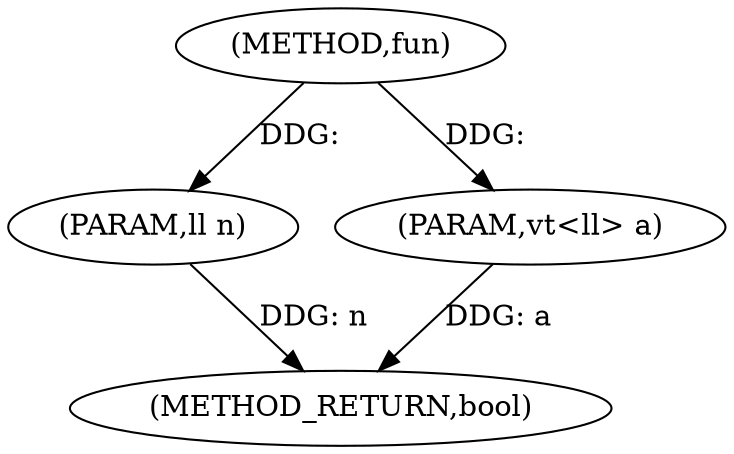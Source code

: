 digraph "fun" {  
"1000608" [label = "(METHOD,fun)" ]
"1000612" [label = "(METHOD_RETURN,bool)" ]
"1000609" [label = "(PARAM,ll n)" ]
"1000610" [label = "(PARAM,vt<ll> a)" ]
  "1000609" -> "1000612"  [ label = "DDG: n"] 
  "1000610" -> "1000612"  [ label = "DDG: a"] 
  "1000608" -> "1000609"  [ label = "DDG: "] 
  "1000608" -> "1000610"  [ label = "DDG: "] 
}
